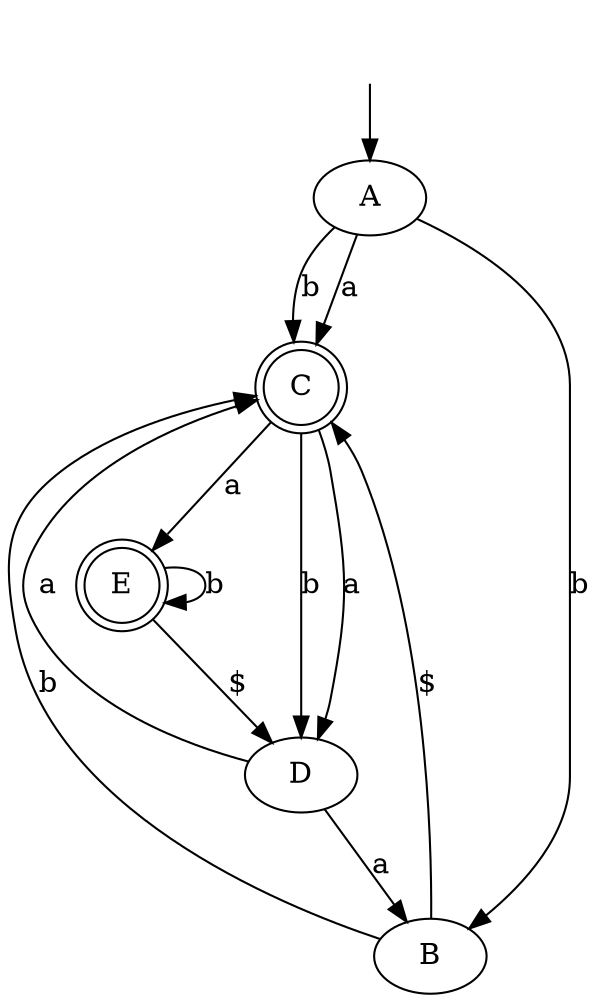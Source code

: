 digraph {
 "" [shape=none]
 "C"  [shape=doublecircle]
 "E"  [shape=doublecircle]

"" -> "A"
"A" -> "B"[label="b", weight="b"];
"A" -> "C"[label="a", weight="a"];
"A" -> "C"[label="b", weight="b"];
"B" -> "C"[label="b", weight="b"];
"B" -> "C"[label="$", weight="$"];
"C" -> "D"[label="a", weight="a"];
"C" -> "D"[label="b", weight="b"];
"C" -> "E"[label="a", weight="a"];
"D" -> "B"[label="a", weight="a"];
"D" -> "C"[label="a", weight="a"];
"E" -> "D"[label="$", weight="$"];
"E" -> "E"[label="b", weight="b"];

}

